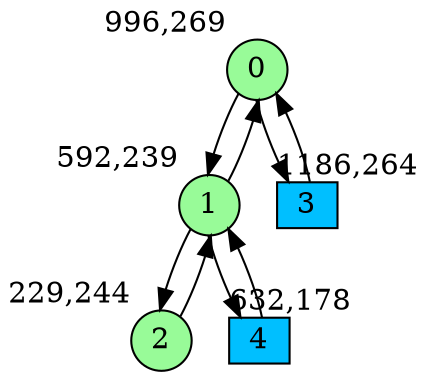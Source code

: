 digraph G {
graph [bgcolor=white]
node [shape=circle, style = filled, fillcolor=white,fixedsize=true, width=0.4, height=0.3 ]
0[xlabel="996,269", pos = "11.9844,0!", fillcolor=palegreen ];
1[xlabel="592,239", pos = "5.67188,0.46875!", fillcolor=palegreen ];
2[xlabel="229,244", pos = "0,0.390625!", fillcolor=palegreen ];
3[xlabel="1186,264", pos = "14.9531,0.078125!", fillcolor=deepskyblue, shape=box ];
4[xlabel="632,178", pos = "6.29688,1.42188!", fillcolor=deepskyblue, shape=box ];
0->1 ;
0->3 ;
1->0 ;
1->2 ;
1->4 ;
2->1 ;
3->0 ;
4->1 ;
}
